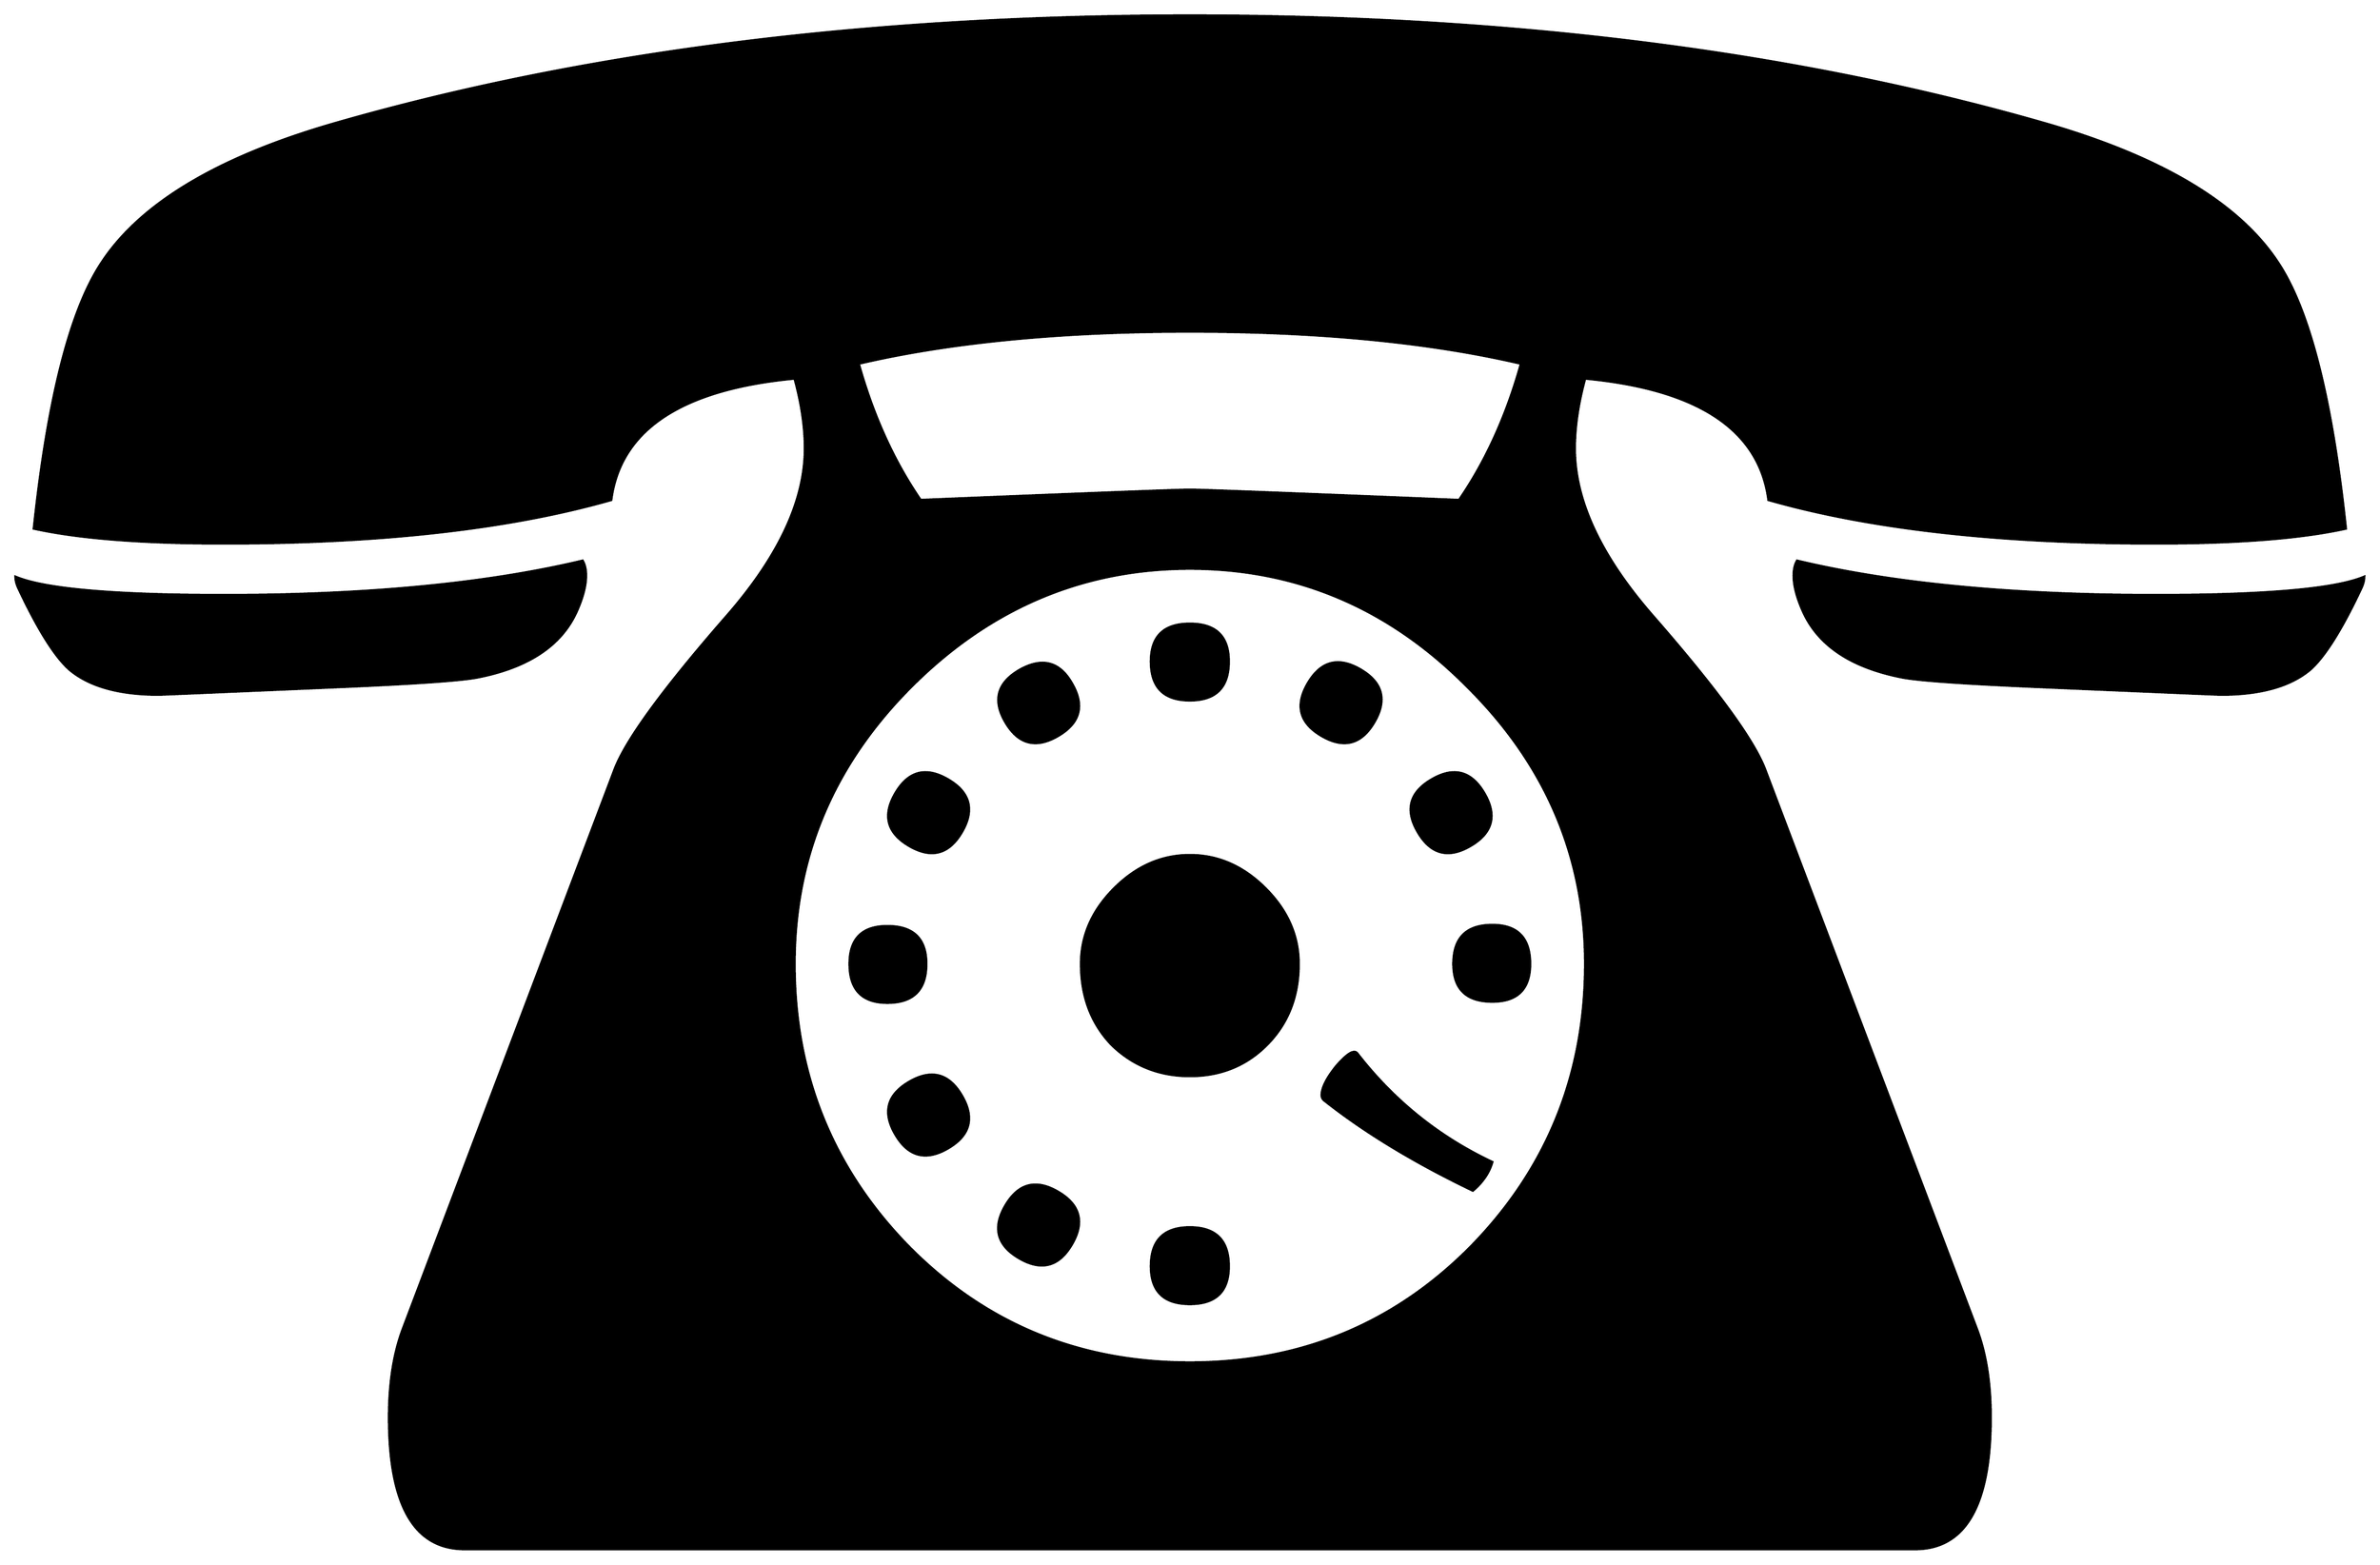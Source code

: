 


\begin{tikzpicture}[y=0.80pt, x=0.80pt, yscale=-1.0, xscale=1.0, inner sep=0pt, outer sep=0pt]
\begin{scope}[shift={(100.0,1793.0)},nonzero rule]
  \path[draw=.,fill=.,line width=1.600pt] (2070.0,-849.0) ..
    controls (2070.0,-845.667) and (2069.0,-842.0) ..
    (2067.0,-838.0) .. controls (2050.333,-802.667) and
    (2035.667,-779.333) .. (2023.0,-768.0) .. controls
    (2005.667,-753.333) and (1979.667,-746.0) .. (1945.0,-746.0) ..
    controls (1943.0,-746.0) and (1887.667,-748.333) ..
    (1779.0,-753.0) .. controls (1718.333,-755.667) and
    (1681.0,-758.333) .. (1667.0,-761.0) .. controls
    (1622.333,-769.667) and (1593.333,-789.0) .. (1580.0,-819.0) ..
    controls (1574.667,-831.0) and (1572.0,-841.333) ..
    (1572.0,-850.0) .. controls (1572.0,-855.333) and
    (1573.0,-859.667) .. (1575.0,-863.0) .. controls
    (1659.0,-843.0) and (1763.333,-833.0) .. (1888.0,-833.0) ..
    controls (1984.0,-833.0) and (2044.667,-838.333) ..
    (2070.0,-849.0) -- cycle(2054.0,-891.0) .. controls
    (2014.667,-882.333) and (1959.333,-878.0) .. (1888.0,-878.0) ..
    controls (1751.333,-878.0) and (1638.667,-890.667) ..
    (1550.0,-916.0) .. controls (1542.0,-977.333) and
    (1488.667,-1012.667) .. (1390.0,-1022.0) .. controls
    (1384.0,-1000.0) and (1381.0,-979.667) .. (1381.0,-961.0) ..
    controls (1381.0,-915.667) and (1403.667,-867.0) ..
    (1449.0,-815.0) .. controls (1504.333,-751.667) and
    (1537.0,-707.0) .. (1547.0,-681.0) -- (1732.0,-192.0) ..
    controls (1740.0,-170.667) and (1744.0,-145.0) ..
    (1744.0,-115.0) .. controls (1744.0,-38.333) and (1722.0,-0.0)
    .. (1678.0,0.0) -- (412.0,0.0) .. controls (368.0,0.0) and
    (346.0,-38.333) .. (346.0,-115.0) .. controls (346.0,-145.0)
    and (350.0,-170.667) .. (358.0,-192.0) -- (543.0,-681.0) ..
    controls (553.0,-707.0) and (585.667,-751.667) .. (641.0,-815.0)
    .. controls (686.333,-867.0) and (709.0,-915.667) ..
    (709.0,-961.0) .. controls (709.0,-979.667) and
    (706.0,-1000.0) .. (700.0,-1022.0) .. controls
    (601.333,-1012.667) and (548.0,-977.333) .. (540.0,-916.0) ..
    controls (451.333,-890.667) and (338.667,-878.0) .. (202.0,-878.0)
    .. controls (130.667,-878.0) and (75.333,-882.333) ..
    (36.0,-891.0) .. controls (48.0,-1004.333) and (67.667,-1081.667)
    .. (95.0,-1123.0) .. controls (129.0,-1175.0) and
    (197.0,-1215.667) .. (299.0,-1245.0) .. controls
    (517.0,-1307.667) and (765.667,-1339.0) .. (1045.0,-1339.0) ..
    controls (1324.333,-1339.0) and (1573.0,-1307.667) ..
    (1791.0,-1245.0) .. controls (1893.0,-1215.667) and
    (1961.0,-1175.0) .. (1995.0,-1123.0) .. controls
    (2022.333,-1081.667) and (2042.0,-1004.333) .. (2054.0,-891.0) --
    cycle(518.0,-850.0) .. controls (518.0,-841.333) and
    (515.333,-831.0) .. (510.0,-819.0) .. controls (496.667,-789.0)
    and (467.667,-769.667) .. (423.0,-761.0) .. controls
    (409.0,-758.333) and (371.667,-755.667) .. (311.0,-753.0) ..
    controls (202.333,-748.333) and (147.0,-746.0) .. (145.0,-746.0)
    .. controls (110.333,-746.0) and (84.333,-753.333) ..
    (67.0,-768.0) .. controls (54.333,-779.333) and (39.667,-802.667) ..
    (23.0,-838.0) .. controls (21.0,-842.0) and (20.0,-845.667) ..
    (20.0,-849.0) .. controls (45.333,-838.333) and (106.0,-833.0)
    .. (202.0,-833.0) .. controls (326.667,-833.0) and
    (431.0,-843.0) .. (515.0,-863.0) .. controls (517.0,-859.667)
    and (518.0,-855.333) .. (518.0,-850.0) --
    cycle(1334.0,-1035.0) .. controls (1254.0,-1053.667) and
    (1157.667,-1063.0) .. (1045.0,-1063.0) .. controls
    (932.333,-1063.0) and (836.0,-1053.667) .. (756.0,-1035.0) ..
    controls (768.667,-989.667) and (786.667,-950.0) .. (810.0,-916.0)
    .. controls (957.333,-922.0) and (1035.667,-925.0) ..
    (1045.0,-925.0) .. controls (1054.333,-925.0) and
    (1132.667,-922.0) .. (1280.0,-916.0) .. controls
    (1303.333,-950.0) and (1321.333,-989.667) .. (1334.0,-1035.0) --
    cycle(1390.0,-511.0) .. controls (1390.0,-604.333) and
    (1355.667,-685.0) .. (1287.0,-753.0) .. controls
    (1219.0,-821.667) and (1138.333,-856.0) .. (1045.0,-856.0) ..
    controls (951.667,-856.0) and (870.667,-821.667) .. (802.0,-753.0)
    .. controls (734.0,-685.0) and (700.0,-604.333) ..
    (700.0,-511.0) .. controls (700.0,-414.333) and (733.333,-332.0)
    .. (800.0,-264.0) .. controls (866.667,-196.667) and
    (948.333,-163.0) .. (1045.0,-163.0) .. controls
    (1141.667,-163.0) and (1223.333,-196.667) .. (1290.0,-264.0) ..
    controls (1356.667,-332.0) and (1390.0,-414.333) ..
    (1390.0,-511.0) -- cycle(1206.0,-722.0) .. controls
    (1194.667,-702.667) and (1179.333,-698.667) .. (1160.0,-710.0) ..
    controls (1140.667,-721.333) and (1136.667,-736.667) ..
    (1148.0,-756.0) .. controls (1159.333,-775.333) and
    (1174.667,-779.333) .. (1194.0,-768.0) .. controls
    (1213.333,-756.667) and (1217.333,-741.333) .. (1206.0,-722.0) --
    cycle(1302.0,-660.0) .. controls (1313.333,-640.667) and
    (1309.333,-625.333) .. (1290.0,-614.0) .. controls
    (1270.667,-602.667) and (1255.333,-606.667) .. (1244.0,-626.0) ..
    controls (1232.667,-645.333) and (1236.667,-660.667) ..
    (1256.0,-672.0) .. controls (1275.333,-683.333) and
    (1290.667,-679.333) .. (1302.0,-660.0) -- cycle(1342.0,-511.0)
    .. controls (1342.0,-489.0) and (1331.0,-478.0) ..
    (1309.0,-478.0) .. controls (1286.333,-478.0) and
    (1275.0,-489.0) .. (1275.0,-511.0) .. controls
    (1275.0,-533.667) and (1286.333,-545.0) .. (1309.0,-545.0) ..
    controls (1331.0,-545.0) and (1342.0,-533.667) ..
    (1342.0,-511.0) -- cycle(1079.0,-775.0) .. controls
    (1079.0,-752.333) and (1067.667,-741.0) .. (1045.0,-741.0) ..
    controls (1022.333,-741.0) and (1011.0,-752.333) ..
    (1011.0,-775.0) .. controls (1011.0,-797.0) and
    (1022.333,-808.0) .. (1045.0,-808.0) .. controls
    (1067.667,-808.0) and (1079.0,-797.0) .. (1079.0,-775.0) --
    cycle(942.0,-756.0) .. controls (953.333,-736.667) and
    (949.333,-721.333) .. (930.0,-710.0) .. controls (910.667,-698.667)
    and (895.333,-702.667) .. (884.0,-722.0) .. controls
    (872.667,-741.333) and (877.0,-756.667) .. (897.0,-768.0) ..
    controls (916.333,-778.667) and (931.333,-774.667) .. (942.0,-756.0)
    -- cycle(1309.0,-338.0) .. controls (1306.333,-328.667) and
    (1300.667,-320.333) .. (1292.0,-313.0) .. controls
    (1240.667,-337.667) and (1197.333,-364.0) .. (1162.0,-392.0) ..
    controls (1160.667,-393.333) and (1160.0,-394.667) ..
    (1160.0,-396.0) .. controls (1160.0,-402.667) and
    (1164.333,-411.333) .. (1173.0,-422.0) .. controls
    (1182.333,-432.667) and (1188.333,-436.333) .. (1191.0,-433.0) ..
    controls (1223.0,-391.667) and (1262.333,-360.0) ..
    (1309.0,-338.0) -- cycle(1140.0,-511.0) .. controls
    (1140.0,-482.333) and (1130.667,-458.667) .. (1112.0,-440.0) ..
    controls (1094.0,-422.0) and (1071.667,-413.0) ..
    (1045.0,-413.0) .. controls (1018.333,-413.0) and
    (995.667,-422.0) .. (977.0,-440.0) .. controls (959.0,-458.667)
    and (950.0,-482.333) .. (950.0,-511.0) .. controls
    (950.0,-535.667) and (959.667,-557.667) .. (979.0,-577.0) ..
    controls (998.333,-596.333) and (1020.333,-606.0) ..
    (1045.0,-606.0) .. controls (1069.667,-606.0) and
    (1091.667,-596.333) .. (1111.0,-577.0) .. controls
    (1130.333,-557.667) and (1140.0,-535.667) .. (1140.0,-511.0) --
    cycle(846.0,-626.0) .. controls (834.667,-606.667) and
    (819.333,-602.667) .. (800.0,-614.0) .. controls (780.667,-625.333)
    and (776.667,-640.667) .. (788.0,-660.0) .. controls
    (799.333,-679.333) and (814.667,-683.333) .. (834.0,-672.0) ..
    controls (853.333,-660.667) and (857.333,-645.333) .. (846.0,-626.0)
    -- cycle(1079.0,-247.0) .. controls (1079.0,-225.0) and
    (1067.667,-214.0) .. (1045.0,-214.0) .. controls
    (1022.333,-214.0) and (1011.0,-225.0) .. (1011.0,-247.0) ..
    controls (1011.0,-269.667) and (1022.333,-281.0) ..
    (1045.0,-281.0) .. controls (1067.667,-281.0) and
    (1079.0,-269.667) .. (1079.0,-247.0) -- cycle(815.0,-511.0) ..
    controls (815.0,-488.333) and (803.667,-477.0) .. (781.0,-477.0)
    .. controls (759.0,-477.0) and (748.0,-488.333) ..
    (748.0,-511.0) .. controls (748.0,-533.0) and (759.0,-544.0)
    .. (781.0,-544.0) .. controls (803.667,-544.0) and
    (815.0,-533.0) .. (815.0,-511.0) -- cycle(846.0,-396.0) ..
    controls (857.333,-376.667) and (853.333,-361.333) .. (834.0,-350.0)
    .. controls (814.667,-338.667) and (799.333,-342.667) ..
    (788.0,-362.0) .. controls (776.667,-381.333) and (780.667,-396.667)
    .. (800.0,-408.0) .. controls (819.333,-419.333) and
    (834.667,-415.333) .. (846.0,-396.0) -- cycle(942.0,-266.0) ..
    controls (930.667,-246.667) and (915.333,-242.667) .. (896.0,-254.0)
    .. controls (876.667,-265.333) and (872.667,-280.667) ..
    (884.0,-300.0) .. controls (895.333,-319.333) and (910.667,-323.333)
    .. (930.0,-312.0) .. controls (949.333,-300.667) and
    (953.333,-285.333) .. (942.0,-266.0) -- cycle;
\end{scope}

\end{tikzpicture}

